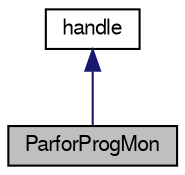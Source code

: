 digraph "ParforProgMon"
{
 // LATEX_PDF_SIZE
  edge [fontname="FreeSans",fontsize="10",labelfontname="FreeSans",labelfontsize="10"];
  node [fontname="FreeSans",fontsize="10",shape=record];
  Node0 [label="ParforProgMon",height=0.2,width=0.4,color="black", fillcolor="grey75", style="filled", fontcolor="black",tooltip=" "];
  Node1 -> Node0 [dir="back",color="midnightblue",fontsize="10",style="solid",fontname="FreeSans"];
  Node1 [label="handle",height=0.2,width=0.4,color="black", fillcolor="white", style="filled",URL="$classhandle.html",tooltip=" "];
}

